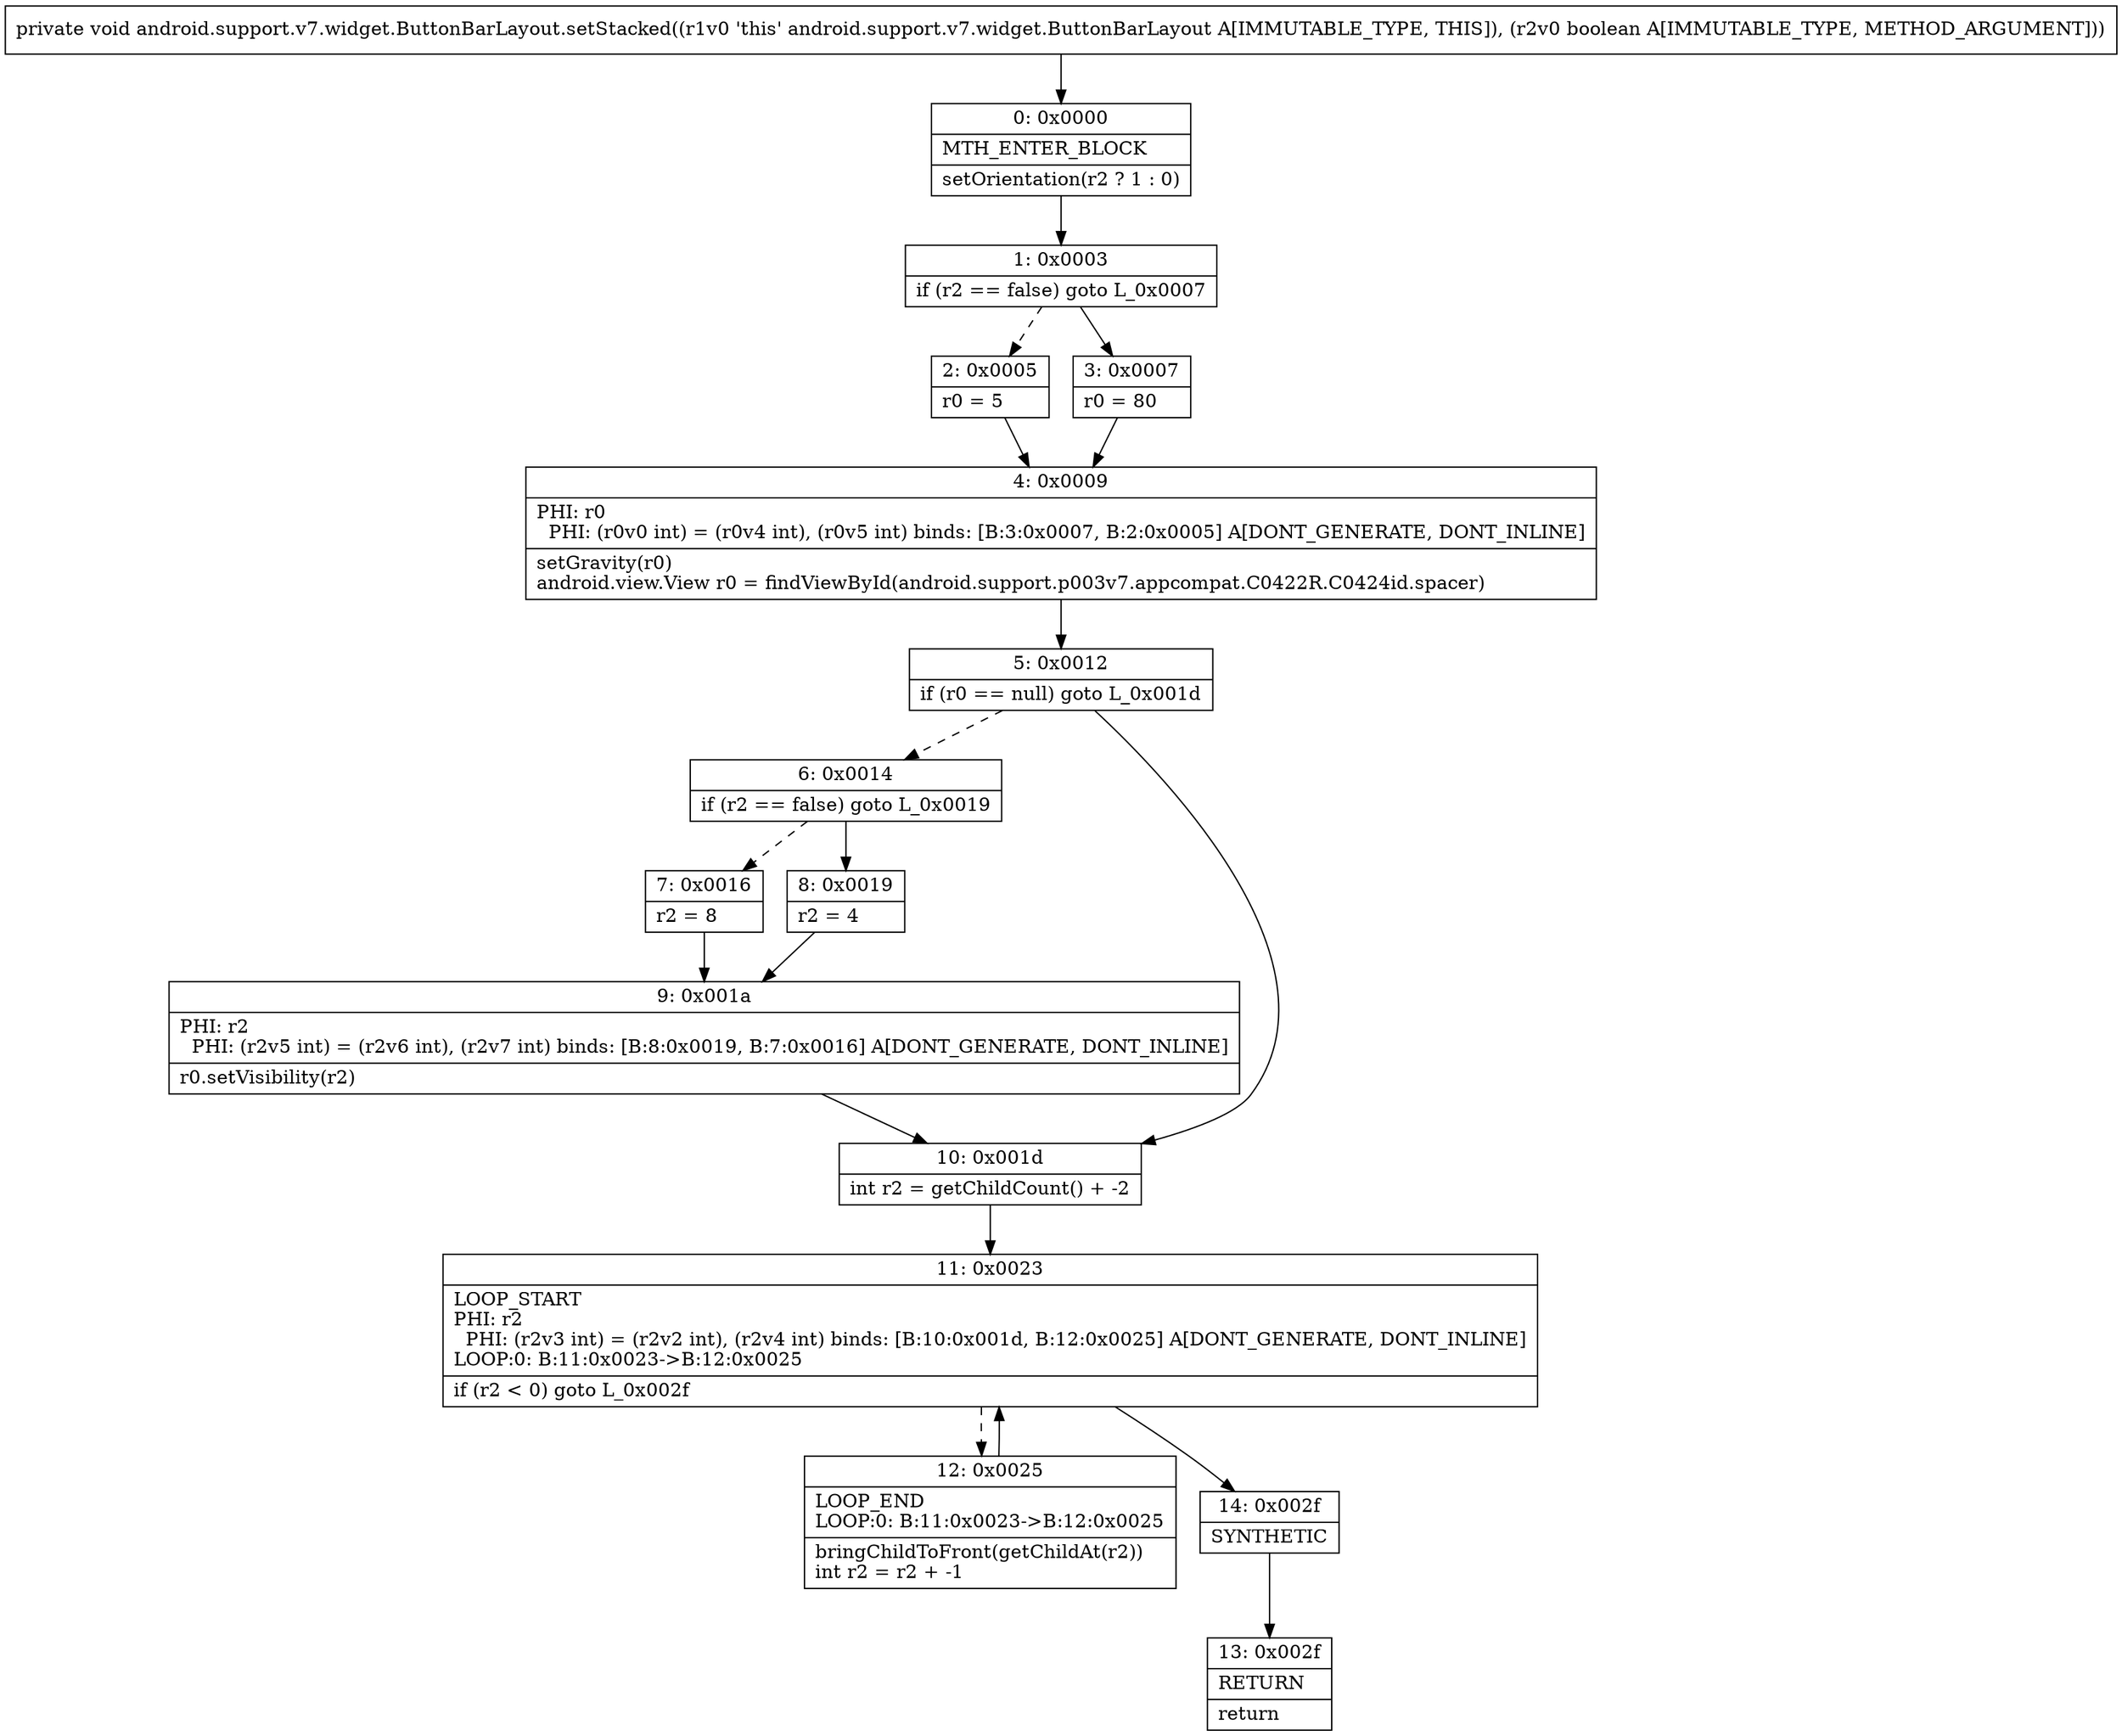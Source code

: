digraph "CFG forandroid.support.v7.widget.ButtonBarLayout.setStacked(Z)V" {
Node_0 [shape=record,label="{0\:\ 0x0000|MTH_ENTER_BLOCK\l|setOrientation(r2 ? 1 : 0)\l}"];
Node_1 [shape=record,label="{1\:\ 0x0003|if (r2 == false) goto L_0x0007\l}"];
Node_2 [shape=record,label="{2\:\ 0x0005|r0 = 5\l}"];
Node_3 [shape=record,label="{3\:\ 0x0007|r0 = 80\l}"];
Node_4 [shape=record,label="{4\:\ 0x0009|PHI: r0 \l  PHI: (r0v0 int) = (r0v4 int), (r0v5 int) binds: [B:3:0x0007, B:2:0x0005] A[DONT_GENERATE, DONT_INLINE]\l|setGravity(r0)\landroid.view.View r0 = findViewById(android.support.p003v7.appcompat.C0422R.C0424id.spacer)\l}"];
Node_5 [shape=record,label="{5\:\ 0x0012|if (r0 == null) goto L_0x001d\l}"];
Node_6 [shape=record,label="{6\:\ 0x0014|if (r2 == false) goto L_0x0019\l}"];
Node_7 [shape=record,label="{7\:\ 0x0016|r2 = 8\l}"];
Node_8 [shape=record,label="{8\:\ 0x0019|r2 = 4\l}"];
Node_9 [shape=record,label="{9\:\ 0x001a|PHI: r2 \l  PHI: (r2v5 int) = (r2v6 int), (r2v7 int) binds: [B:8:0x0019, B:7:0x0016] A[DONT_GENERATE, DONT_INLINE]\l|r0.setVisibility(r2)\l}"];
Node_10 [shape=record,label="{10\:\ 0x001d|int r2 = getChildCount() + \-2\l}"];
Node_11 [shape=record,label="{11\:\ 0x0023|LOOP_START\lPHI: r2 \l  PHI: (r2v3 int) = (r2v2 int), (r2v4 int) binds: [B:10:0x001d, B:12:0x0025] A[DONT_GENERATE, DONT_INLINE]\lLOOP:0: B:11:0x0023\-\>B:12:0x0025\l|if (r2 \< 0) goto L_0x002f\l}"];
Node_12 [shape=record,label="{12\:\ 0x0025|LOOP_END\lLOOP:0: B:11:0x0023\-\>B:12:0x0025\l|bringChildToFront(getChildAt(r2))\lint r2 = r2 + \-1\l}"];
Node_13 [shape=record,label="{13\:\ 0x002f|RETURN\l|return\l}"];
Node_14 [shape=record,label="{14\:\ 0x002f|SYNTHETIC\l}"];
MethodNode[shape=record,label="{private void android.support.v7.widget.ButtonBarLayout.setStacked((r1v0 'this' android.support.v7.widget.ButtonBarLayout A[IMMUTABLE_TYPE, THIS]), (r2v0 boolean A[IMMUTABLE_TYPE, METHOD_ARGUMENT])) }"];
MethodNode -> Node_0;
Node_0 -> Node_1;
Node_1 -> Node_2[style=dashed];
Node_1 -> Node_3;
Node_2 -> Node_4;
Node_3 -> Node_4;
Node_4 -> Node_5;
Node_5 -> Node_6[style=dashed];
Node_5 -> Node_10;
Node_6 -> Node_7[style=dashed];
Node_6 -> Node_8;
Node_7 -> Node_9;
Node_8 -> Node_9;
Node_9 -> Node_10;
Node_10 -> Node_11;
Node_11 -> Node_12[style=dashed];
Node_11 -> Node_14;
Node_12 -> Node_11;
Node_14 -> Node_13;
}

